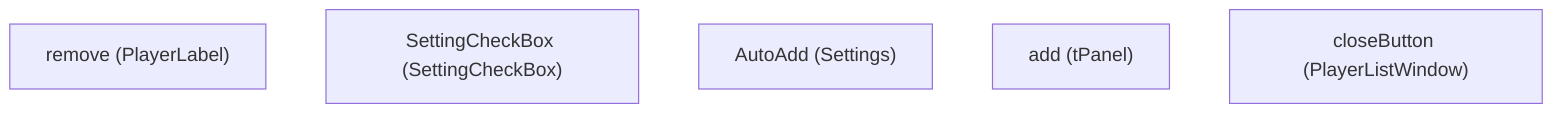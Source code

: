 graph TD
    W0["remove (PlayerLabel)"]
    W1["SettingCheckBox (SettingCheckBox)"]
    W2["AutoAdd (Settings)"]
    W3["add (tPanel)"]
    W4["closeButton (PlayerListWindow)"]